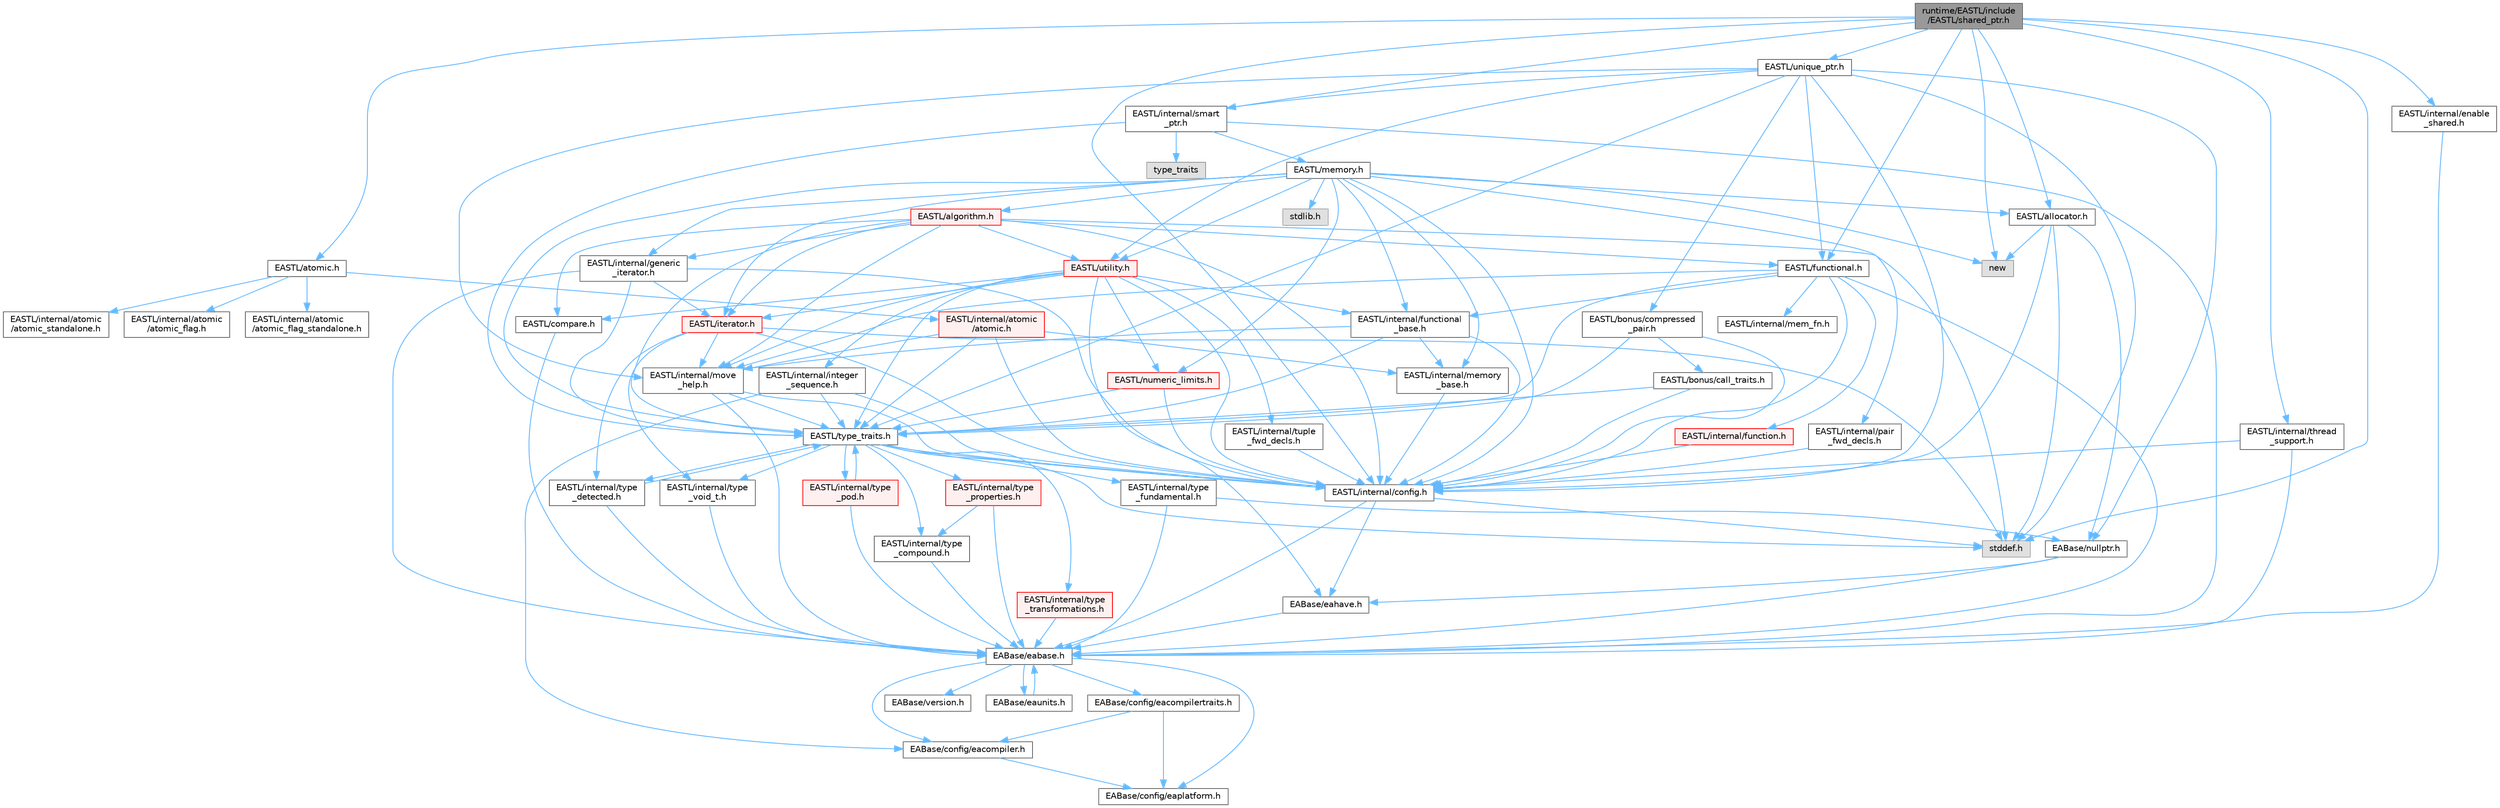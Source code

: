 digraph "runtime/EASTL/include/EASTL/shared_ptr.h"
{
 // LATEX_PDF_SIZE
  bgcolor="transparent";
  edge [fontname=Helvetica,fontsize=10,labelfontname=Helvetica,labelfontsize=10];
  node [fontname=Helvetica,fontsize=10,shape=box,height=0.2,width=0.4];
  Node1 [id="Node000001",label="runtime/EASTL/include\l/EASTL/shared_ptr.h",height=0.2,width=0.4,color="gray40", fillcolor="grey60", style="filled", fontcolor="black",tooltip=" "];
  Node1 -> Node2 [id="edge1_Node000001_Node000002",color="steelblue1",style="solid",tooltip=" "];
  Node2 [id="Node000002",label="EASTL/internal/config.h",height=0.2,width=0.4,color="grey40", fillcolor="white", style="filled",URL="$config_8h.html",tooltip=" "];
  Node2 -> Node3 [id="edge2_Node000002_Node000003",color="steelblue1",style="solid",tooltip=" "];
  Node3 [id="Node000003",label="EABase/eabase.h",height=0.2,width=0.4,color="grey40", fillcolor="white", style="filled",URL="$eabase_8h.html",tooltip=" "];
  Node3 -> Node4 [id="edge3_Node000003_Node000004",color="steelblue1",style="solid",tooltip=" "];
  Node4 [id="Node000004",label="EABase/config/eacompiler.h",height=0.2,width=0.4,color="grey40", fillcolor="white", style="filled",URL="$eacompiler_8h.html",tooltip=" "];
  Node4 -> Node5 [id="edge4_Node000004_Node000005",color="steelblue1",style="solid",tooltip=" "];
  Node5 [id="Node000005",label="EABase/config/eaplatform.h",height=0.2,width=0.4,color="grey40", fillcolor="white", style="filled",URL="$eaplatform_8h.html",tooltip=" "];
  Node3 -> Node6 [id="edge5_Node000003_Node000006",color="steelblue1",style="solid",tooltip=" "];
  Node6 [id="Node000006",label="EABase/config/eacompilertraits.h",height=0.2,width=0.4,color="grey40", fillcolor="white", style="filled",URL="$eacompilertraits_8h.html",tooltip=" "];
  Node6 -> Node5 [id="edge6_Node000006_Node000005",color="steelblue1",style="solid",tooltip=" "];
  Node6 -> Node4 [id="edge7_Node000006_Node000004",color="steelblue1",style="solid",tooltip=" "];
  Node3 -> Node5 [id="edge8_Node000003_Node000005",color="steelblue1",style="solid",tooltip=" "];
  Node3 -> Node7 [id="edge9_Node000003_Node000007",color="steelblue1",style="solid",tooltip=" "];
  Node7 [id="Node000007",label="EABase/version.h",height=0.2,width=0.4,color="grey40", fillcolor="white", style="filled",URL="$_e_a_s_t_l_2packages_2_e_a_base_2include_2_common_2_e_a_base_2version_8h.html",tooltip=" "];
  Node3 -> Node8 [id="edge10_Node000003_Node000008",color="steelblue1",style="solid",tooltip=" "];
  Node8 [id="Node000008",label="EABase/eaunits.h",height=0.2,width=0.4,color="grey40", fillcolor="white", style="filled",URL="$eaunits_8h.html",tooltip=" "];
  Node8 -> Node3 [id="edge11_Node000008_Node000003",color="steelblue1",style="solid",tooltip=" "];
  Node2 -> Node9 [id="edge12_Node000002_Node000009",color="steelblue1",style="solid",tooltip=" "];
  Node9 [id="Node000009",label="EABase/eahave.h",height=0.2,width=0.4,color="grey40", fillcolor="white", style="filled",URL="$eahave_8h.html",tooltip=" "];
  Node9 -> Node3 [id="edge13_Node000009_Node000003",color="steelblue1",style="solid",tooltip=" "];
  Node2 -> Node10 [id="edge14_Node000002_Node000010",color="steelblue1",style="solid",tooltip=" "];
  Node10 [id="Node000010",label="stddef.h",height=0.2,width=0.4,color="grey60", fillcolor="#E0E0E0", style="filled",tooltip=" "];
  Node1 -> Node11 [id="edge15_Node000001_Node000011",color="steelblue1",style="solid",tooltip=" "];
  Node11 [id="Node000011",label="EASTL/internal/smart\l_ptr.h",height=0.2,width=0.4,color="grey40", fillcolor="white", style="filled",URL="$smart__ptr_8h.html",tooltip=" "];
  Node11 -> Node12 [id="edge16_Node000011_Node000012",color="steelblue1",style="solid",tooltip=" "];
  Node12 [id="Node000012",label="type_traits",height=0.2,width=0.4,color="grey60", fillcolor="#E0E0E0", style="filled",tooltip=" "];
  Node11 -> Node3 [id="edge17_Node000011_Node000003",color="steelblue1",style="solid",tooltip=" "];
  Node11 -> Node13 [id="edge18_Node000011_Node000013",color="steelblue1",style="solid",tooltip=" "];
  Node13 [id="Node000013",label="EASTL/memory.h",height=0.2,width=0.4,color="grey40", fillcolor="white", style="filled",URL="$_e_a_s_t_l_2include_2_e_a_s_t_l_2memory_8h.html",tooltip=" "];
  Node13 -> Node2 [id="edge19_Node000013_Node000002",color="steelblue1",style="solid",tooltip=" "];
  Node13 -> Node14 [id="edge20_Node000013_Node000014",color="steelblue1",style="solid",tooltip=" "];
  Node14 [id="Node000014",label="EASTL/internal/memory\l_base.h",height=0.2,width=0.4,color="grey40", fillcolor="white", style="filled",URL="$memory__base_8h.html",tooltip=" "];
  Node14 -> Node2 [id="edge21_Node000014_Node000002",color="steelblue1",style="solid",tooltip=" "];
  Node13 -> Node15 [id="edge22_Node000013_Node000015",color="steelblue1",style="solid",tooltip=" "];
  Node15 [id="Node000015",label="EASTL/internal/generic\l_iterator.h",height=0.2,width=0.4,color="grey40", fillcolor="white", style="filled",URL="$generic__iterator_8h.html",tooltip=" "];
  Node15 -> Node3 [id="edge23_Node000015_Node000003",color="steelblue1",style="solid",tooltip=" "];
  Node15 -> Node2 [id="edge24_Node000015_Node000002",color="steelblue1",style="solid",tooltip=" "];
  Node15 -> Node16 [id="edge25_Node000015_Node000016",color="steelblue1",style="solid",tooltip=" "];
  Node16 [id="Node000016",label="EASTL/iterator.h",height=0.2,width=0.4,color="red", fillcolor="#FFF0F0", style="filled",URL="$_e_a_s_t_l_2include_2_e_a_s_t_l_2iterator_8h.html",tooltip=" "];
  Node16 -> Node2 [id="edge26_Node000016_Node000002",color="steelblue1",style="solid",tooltip=" "];
  Node16 -> Node17 [id="edge27_Node000016_Node000017",color="steelblue1",style="solid",tooltip=" "];
  Node17 [id="Node000017",label="EASTL/internal/move\l_help.h",height=0.2,width=0.4,color="grey40", fillcolor="white", style="filled",URL="$move__help_8h.html",tooltip=" "];
  Node17 -> Node3 [id="edge28_Node000017_Node000003",color="steelblue1",style="solid",tooltip=" "];
  Node17 -> Node2 [id="edge29_Node000017_Node000002",color="steelblue1",style="solid",tooltip=" "];
  Node17 -> Node18 [id="edge30_Node000017_Node000018",color="steelblue1",style="solid",tooltip=" "];
  Node18 [id="Node000018",label="EASTL/type_traits.h",height=0.2,width=0.4,color="grey40", fillcolor="white", style="filled",URL="$_e_a_s_t_l_2include_2_e_a_s_t_l_2type__traits_8h.html",tooltip=" "];
  Node18 -> Node2 [id="edge31_Node000018_Node000002",color="steelblue1",style="solid",tooltip=" "];
  Node18 -> Node10 [id="edge32_Node000018_Node000010",color="steelblue1",style="solid",tooltip=" "];
  Node18 -> Node19 [id="edge33_Node000018_Node000019",color="steelblue1",style="solid",tooltip=" "];
  Node19 [id="Node000019",label="EASTL/internal/type\l_fundamental.h",height=0.2,width=0.4,color="grey40", fillcolor="white", style="filled",URL="$type__fundamental_8h.html",tooltip=" "];
  Node19 -> Node3 [id="edge34_Node000019_Node000003",color="steelblue1",style="solid",tooltip=" "];
  Node19 -> Node20 [id="edge35_Node000019_Node000020",color="steelblue1",style="solid",tooltip=" "];
  Node20 [id="Node000020",label="EABase/nullptr.h",height=0.2,width=0.4,color="grey40", fillcolor="white", style="filled",URL="$nullptr_8h.html",tooltip=" "];
  Node20 -> Node3 [id="edge36_Node000020_Node000003",color="steelblue1",style="solid",tooltip=" "];
  Node20 -> Node9 [id="edge37_Node000020_Node000009",color="steelblue1",style="solid",tooltip=" "];
  Node18 -> Node21 [id="edge38_Node000018_Node000021",color="steelblue1",style="solid",tooltip=" "];
  Node21 [id="Node000021",label="EASTL/internal/type\l_transformations.h",height=0.2,width=0.4,color="red", fillcolor="#FFF0F0", style="filled",URL="$type__transformations_8h.html",tooltip=" "];
  Node21 -> Node3 [id="edge39_Node000021_Node000003",color="steelblue1",style="solid",tooltip=" "];
  Node18 -> Node23 [id="edge40_Node000018_Node000023",color="steelblue1",style="solid",tooltip=" "];
  Node23 [id="Node000023",label="EASTL/internal/type\l_void_t.h",height=0.2,width=0.4,color="grey40", fillcolor="white", style="filled",URL="$type__void__t_8h.html",tooltip=" "];
  Node23 -> Node3 [id="edge41_Node000023_Node000003",color="steelblue1",style="solid",tooltip=" "];
  Node18 -> Node24 [id="edge42_Node000018_Node000024",color="steelblue1",style="solid",tooltip=" "];
  Node24 [id="Node000024",label="EASTL/internal/type\l_properties.h",height=0.2,width=0.4,color="red", fillcolor="#FFF0F0", style="filled",URL="$type__properties_8h.html",tooltip=" "];
  Node24 -> Node3 [id="edge43_Node000024_Node000003",color="steelblue1",style="solid",tooltip=" "];
  Node24 -> Node25 [id="edge44_Node000024_Node000025",color="steelblue1",style="solid",tooltip=" "];
  Node25 [id="Node000025",label="EASTL/internal/type\l_compound.h",height=0.2,width=0.4,color="grey40", fillcolor="white", style="filled",URL="$type__compound_8h.html",tooltip=" "];
  Node25 -> Node3 [id="edge45_Node000025_Node000003",color="steelblue1",style="solid",tooltip=" "];
  Node18 -> Node25 [id="edge46_Node000018_Node000025",color="steelblue1",style="solid",tooltip=" "];
  Node18 -> Node26 [id="edge47_Node000018_Node000026",color="steelblue1",style="solid",tooltip=" "];
  Node26 [id="Node000026",label="EASTL/internal/type\l_pod.h",height=0.2,width=0.4,color="red", fillcolor="#FFF0F0", style="filled",URL="$type__pod_8h.html",tooltip=" "];
  Node26 -> Node3 [id="edge48_Node000026_Node000003",color="steelblue1",style="solid",tooltip=" "];
  Node26 -> Node18 [id="edge49_Node000026_Node000018",color="steelblue1",style="solid",tooltip=" "];
  Node18 -> Node27 [id="edge50_Node000018_Node000027",color="steelblue1",style="solid",tooltip=" "];
  Node27 [id="Node000027",label="EASTL/internal/type\l_detected.h",height=0.2,width=0.4,color="grey40", fillcolor="white", style="filled",URL="$type__detected_8h.html",tooltip=" "];
  Node27 -> Node3 [id="edge51_Node000027_Node000003",color="steelblue1",style="solid",tooltip=" "];
  Node27 -> Node18 [id="edge52_Node000027_Node000018",color="steelblue1",style="solid",tooltip=" "];
  Node16 -> Node27 [id="edge53_Node000016_Node000027",color="steelblue1",style="solid",tooltip=" "];
  Node16 -> Node23 [id="edge54_Node000016_Node000023",color="steelblue1",style="solid",tooltip=" "];
  Node16 -> Node10 [id="edge55_Node000016_Node000010",color="steelblue1",style="solid",tooltip=" "];
  Node15 -> Node18 [id="edge56_Node000015_Node000018",color="steelblue1",style="solid",tooltip=" "];
  Node13 -> Node29 [id="edge57_Node000013_Node000029",color="steelblue1",style="solid",tooltip=" "];
  Node29 [id="Node000029",label="EASTL/internal/pair\l_fwd_decls.h",height=0.2,width=0.4,color="grey40", fillcolor="white", style="filled",URL="$pair__fwd__decls_8h.html",tooltip=" "];
  Node29 -> Node2 [id="edge58_Node000029_Node000002",color="steelblue1",style="solid",tooltip=" "];
  Node13 -> Node30 [id="edge59_Node000013_Node000030",color="steelblue1",style="solid",tooltip=" "];
  Node30 [id="Node000030",label="EASTL/internal/functional\l_base.h",height=0.2,width=0.4,color="grey40", fillcolor="white", style="filled",URL="$functional__base_8h.html",tooltip=" "];
  Node30 -> Node2 [id="edge60_Node000030_Node000002",color="steelblue1",style="solid",tooltip=" "];
  Node30 -> Node14 [id="edge61_Node000030_Node000014",color="steelblue1",style="solid",tooltip=" "];
  Node30 -> Node17 [id="edge62_Node000030_Node000017",color="steelblue1",style="solid",tooltip=" "];
  Node30 -> Node18 [id="edge63_Node000030_Node000018",color="steelblue1",style="solid",tooltip=" "];
  Node13 -> Node31 [id="edge64_Node000013_Node000031",color="steelblue1",style="solid",tooltip=" "];
  Node31 [id="Node000031",label="EASTL/algorithm.h",height=0.2,width=0.4,color="red", fillcolor="#FFF0F0", style="filled",URL="$_e_a_s_t_l_2include_2_e_a_s_t_l_2algorithm_8h.html",tooltip=" "];
  Node31 -> Node2 [id="edge65_Node000031_Node000002",color="steelblue1",style="solid",tooltip=" "];
  Node31 -> Node18 [id="edge66_Node000031_Node000018",color="steelblue1",style="solid",tooltip=" "];
  Node31 -> Node17 [id="edge67_Node000031_Node000017",color="steelblue1",style="solid",tooltip=" "];
  Node31 -> Node16 [id="edge68_Node000031_Node000016",color="steelblue1",style="solid",tooltip=" "];
  Node31 -> Node48 [id="edge69_Node000031_Node000048",color="steelblue1",style="solid",tooltip=" "];
  Node48 [id="Node000048",label="EASTL/functional.h",height=0.2,width=0.4,color="grey40", fillcolor="white", style="filled",URL="$_e_a_s_t_l_2include_2_e_a_s_t_l_2functional_8h.html",tooltip=" "];
  Node48 -> Node3 [id="edge70_Node000048_Node000003",color="steelblue1",style="solid",tooltip=" "];
  Node48 -> Node2 [id="edge71_Node000048_Node000002",color="steelblue1",style="solid",tooltip=" "];
  Node48 -> Node17 [id="edge72_Node000048_Node000017",color="steelblue1",style="solid",tooltip=" "];
  Node48 -> Node18 [id="edge73_Node000048_Node000018",color="steelblue1",style="solid",tooltip=" "];
  Node48 -> Node30 [id="edge74_Node000048_Node000030",color="steelblue1",style="solid",tooltip=" "];
  Node48 -> Node49 [id="edge75_Node000048_Node000049",color="steelblue1",style="solid",tooltip=" "];
  Node49 [id="Node000049",label="EASTL/internal/mem_fn.h",height=0.2,width=0.4,color="grey40", fillcolor="white", style="filled",URL="$mem__fn_8h.html",tooltip=" "];
  Node48 -> Node50 [id="edge76_Node000048_Node000050",color="steelblue1",style="solid",tooltip=" "];
  Node50 [id="Node000050",label="EASTL/internal/function.h",height=0.2,width=0.4,color="red", fillcolor="#FFF0F0", style="filled",URL="$_e_a_s_t_l_2include_2_e_a_s_t_l_2internal_2function_8h.html",tooltip=" "];
  Node50 -> Node2 [id="edge77_Node000050_Node000002",color="steelblue1",style="solid",tooltip=" "];
  Node31 -> Node54 [id="edge78_Node000031_Node000054",color="steelblue1",style="solid",tooltip=" "];
  Node54 [id="Node000054",label="EASTL/utility.h",height=0.2,width=0.4,color="red", fillcolor="#FFF0F0", style="filled",URL="$_e_a_s_t_l_2include_2_e_a_s_t_l_2utility_8h.html",tooltip=" "];
  Node54 -> Node2 [id="edge79_Node000054_Node000002",color="steelblue1",style="solid",tooltip=" "];
  Node54 -> Node18 [id="edge80_Node000054_Node000018",color="steelblue1",style="solid",tooltip=" "];
  Node54 -> Node16 [id="edge81_Node000054_Node000016",color="steelblue1",style="solid",tooltip=" "];
  Node54 -> Node55 [id="edge82_Node000054_Node000055",color="steelblue1",style="solid",tooltip=" "];
  Node55 [id="Node000055",label="EASTL/numeric_limits.h",height=0.2,width=0.4,color="red", fillcolor="#FFF0F0", style="filled",URL="$numeric__limits_8h.html",tooltip=" "];
  Node55 -> Node2 [id="edge83_Node000055_Node000002",color="steelblue1",style="solid",tooltip=" "];
  Node55 -> Node18 [id="edge84_Node000055_Node000018",color="steelblue1",style="solid",tooltip=" "];
  Node54 -> Node57 [id="edge85_Node000054_Node000057",color="steelblue1",style="solid",tooltip=" "];
  Node57 [id="Node000057",label="EASTL/compare.h",height=0.2,width=0.4,color="grey40", fillcolor="white", style="filled",URL="$compare_8h.html",tooltip=" "];
  Node57 -> Node3 [id="edge86_Node000057_Node000003",color="steelblue1",style="solid",tooltip=" "];
  Node54 -> Node30 [id="edge87_Node000054_Node000030",color="steelblue1",style="solid",tooltip=" "];
  Node54 -> Node17 [id="edge88_Node000054_Node000017",color="steelblue1",style="solid",tooltip=" "];
  Node54 -> Node9 [id="edge89_Node000054_Node000009",color="steelblue1",style="solid",tooltip=" "];
  Node54 -> Node58 [id="edge90_Node000054_Node000058",color="steelblue1",style="solid",tooltip=" "];
  Node58 [id="Node000058",label="EASTL/internal/integer\l_sequence.h",height=0.2,width=0.4,color="grey40", fillcolor="white", style="filled",URL="$integer__sequence_8h.html",tooltip=" "];
  Node58 -> Node4 [id="edge91_Node000058_Node000004",color="steelblue1",style="solid",tooltip=" "];
  Node58 -> Node2 [id="edge92_Node000058_Node000002",color="steelblue1",style="solid",tooltip=" "];
  Node58 -> Node18 [id="edge93_Node000058_Node000018",color="steelblue1",style="solid",tooltip=" "];
  Node54 -> Node59 [id="edge94_Node000054_Node000059",color="steelblue1",style="solid",tooltip=" "];
  Node59 [id="Node000059",label="EASTL/internal/tuple\l_fwd_decls.h",height=0.2,width=0.4,color="grey40", fillcolor="white", style="filled",URL="$tuple__fwd__decls_8h.html",tooltip=" "];
  Node59 -> Node2 [id="edge95_Node000059_Node000002",color="steelblue1",style="solid",tooltip=" "];
  Node31 -> Node15 [id="edge96_Node000031_Node000015",color="steelblue1",style="solid",tooltip=" "];
  Node31 -> Node57 [id="edge97_Node000031_Node000057",color="steelblue1",style="solid",tooltip=" "];
  Node31 -> Node10 [id="edge98_Node000031_Node000010",color="steelblue1",style="solid",tooltip=" "];
  Node13 -> Node18 [id="edge99_Node000013_Node000018",color="steelblue1",style="solid",tooltip=" "];
  Node13 -> Node52 [id="edge100_Node000013_Node000052",color="steelblue1",style="solid",tooltip=" "];
  Node52 [id="Node000052",label="EASTL/allocator.h",height=0.2,width=0.4,color="grey40", fillcolor="white", style="filled",URL="$allocator_8h.html",tooltip=" "];
  Node52 -> Node2 [id="edge101_Node000052_Node000002",color="steelblue1",style="solid",tooltip=" "];
  Node52 -> Node20 [id="edge102_Node000052_Node000020",color="steelblue1",style="solid",tooltip=" "];
  Node52 -> Node10 [id="edge103_Node000052_Node000010",color="steelblue1",style="solid",tooltip=" "];
  Node52 -> Node44 [id="edge104_Node000052_Node000044",color="steelblue1",style="solid",tooltip=" "];
  Node44 [id="Node000044",label="new",height=0.2,width=0.4,color="grey60", fillcolor="#E0E0E0", style="filled",tooltip=" "];
  Node13 -> Node16 [id="edge105_Node000013_Node000016",color="steelblue1",style="solid",tooltip=" "];
  Node13 -> Node54 [id="edge106_Node000013_Node000054",color="steelblue1",style="solid",tooltip=" "];
  Node13 -> Node55 [id="edge107_Node000013_Node000055",color="steelblue1",style="solid",tooltip=" "];
  Node13 -> Node70 [id="edge108_Node000013_Node000070",color="steelblue1",style="solid",tooltip=" "];
  Node70 [id="Node000070",label="stdlib.h",height=0.2,width=0.4,color="grey60", fillcolor="#E0E0E0", style="filled",tooltip=" "];
  Node13 -> Node44 [id="edge109_Node000013_Node000044",color="steelblue1",style="solid",tooltip=" "];
  Node11 -> Node18 [id="edge110_Node000011_Node000018",color="steelblue1",style="solid",tooltip=" "];
  Node1 -> Node71 [id="edge111_Node000001_Node000071",color="steelblue1",style="solid",tooltip=" "];
  Node71 [id="Node000071",label="EASTL/internal/thread\l_support.h",height=0.2,width=0.4,color="grey40", fillcolor="white", style="filled",URL="$thread__support_8h.html",tooltip=" "];
  Node71 -> Node3 [id="edge112_Node000071_Node000003",color="steelblue1",style="solid",tooltip=" "];
  Node71 -> Node2 [id="edge113_Node000071_Node000002",color="steelblue1",style="solid",tooltip=" "];
  Node1 -> Node45 [id="edge114_Node000001_Node000045",color="steelblue1",style="solid",tooltip=" "];
  Node45 [id="Node000045",label="EASTL/unique_ptr.h",height=0.2,width=0.4,color="grey40", fillcolor="white", style="filled",URL="$unique__ptr_8h.html",tooltip=" "];
  Node45 -> Node20 [id="edge115_Node000045_Node000020",color="steelblue1",style="solid",tooltip=" "];
  Node45 -> Node46 [id="edge116_Node000045_Node000046",color="steelblue1",style="solid",tooltip=" "];
  Node46 [id="Node000046",label="EASTL/bonus/compressed\l_pair.h",height=0.2,width=0.4,color="grey40", fillcolor="white", style="filled",URL="$compressed__pair_8h.html",tooltip=" "];
  Node46 -> Node2 [id="edge117_Node000046_Node000002",color="steelblue1",style="solid",tooltip=" "];
  Node46 -> Node18 [id="edge118_Node000046_Node000018",color="steelblue1",style="solid",tooltip=" "];
  Node46 -> Node47 [id="edge119_Node000046_Node000047",color="steelblue1",style="solid",tooltip=" "];
  Node47 [id="Node000047",label="EASTL/bonus/call_traits.h",height=0.2,width=0.4,color="grey40", fillcolor="white", style="filled",URL="$call__traits_8h.html",tooltip=" "];
  Node47 -> Node2 [id="edge120_Node000047_Node000002",color="steelblue1",style="solid",tooltip=" "];
  Node47 -> Node18 [id="edge121_Node000047_Node000018",color="steelblue1",style="solid",tooltip=" "];
  Node45 -> Node48 [id="edge122_Node000045_Node000048",color="steelblue1",style="solid",tooltip=" "];
  Node45 -> Node2 [id="edge123_Node000045_Node000002",color="steelblue1",style="solid",tooltip=" "];
  Node45 -> Node17 [id="edge124_Node000045_Node000017",color="steelblue1",style="solid",tooltip=" "];
  Node45 -> Node11 [id="edge125_Node000045_Node000011",color="steelblue1",style="solid",tooltip=" "];
  Node45 -> Node18 [id="edge126_Node000045_Node000018",color="steelblue1",style="solid",tooltip=" "];
  Node45 -> Node54 [id="edge127_Node000045_Node000054",color="steelblue1",style="solid",tooltip=" "];
  Node45 -> Node10 [id="edge128_Node000045_Node000010",color="steelblue1",style="solid",tooltip=" "];
  Node1 -> Node48 [id="edge129_Node000001_Node000048",color="steelblue1",style="solid",tooltip=" "];
  Node1 -> Node52 [id="edge130_Node000001_Node000052",color="steelblue1",style="solid",tooltip=" "];
  Node1 -> Node72 [id="edge131_Node000001_Node000072",color="steelblue1",style="solid",tooltip=" "];
  Node72 [id="Node000072",label="EASTL/atomic.h",height=0.2,width=0.4,color="grey40", fillcolor="white", style="filled",URL="$_e_a_s_t_l_2include_2_e_a_s_t_l_2atomic_8h.html",tooltip=" "];
  Node72 -> Node73 [id="edge132_Node000072_Node000073",color="steelblue1",style="solid",tooltip=" "];
  Node73 [id="Node000073",label="EASTL/internal/atomic\l/atomic.h",height=0.2,width=0.4,color="red", fillcolor="#FFF0F0", style="filled",URL="$_e_a_s_t_l_2include_2_e_a_s_t_l_2internal_2atomic_2atomic_8h.html",tooltip=" "];
  Node73 -> Node2 [id="edge133_Node000073_Node000002",color="steelblue1",style="solid",tooltip=" "];
  Node73 -> Node17 [id="edge134_Node000073_Node000017",color="steelblue1",style="solid",tooltip=" "];
  Node73 -> Node14 [id="edge135_Node000073_Node000014",color="steelblue1",style="solid",tooltip=" "];
  Node73 -> Node18 [id="edge136_Node000073_Node000018",color="steelblue1",style="solid",tooltip=" "];
  Node72 -> Node146 [id="edge137_Node000072_Node000146",color="steelblue1",style="solid",tooltip=" "];
  Node146 [id="Node000146",label="EASTL/internal/atomic\l/atomic_standalone.h",height=0.2,width=0.4,color="grey40", fillcolor="white", style="filled",URL="$atomic__standalone_8h.html",tooltip=" "];
  Node72 -> Node147 [id="edge138_Node000072_Node000147",color="steelblue1",style="solid",tooltip=" "];
  Node147 [id="Node000147",label="EASTL/internal/atomic\l/atomic_flag.h",height=0.2,width=0.4,color="grey40", fillcolor="white", style="filled",URL="$atomic__flag_8h.html",tooltip=" "];
  Node72 -> Node148 [id="edge139_Node000072_Node000148",color="steelblue1",style="solid",tooltip=" "];
  Node148 [id="Node000148",label="EASTL/internal/atomic\l/atomic_flag_standalone.h",height=0.2,width=0.4,color="grey40", fillcolor="white", style="filled",URL="$atomic__flag__standalone_8h.html",tooltip=" "];
  Node1 -> Node44 [id="edge140_Node000001_Node000044",color="steelblue1",style="solid",tooltip=" "];
  Node1 -> Node10 [id="edge141_Node000001_Node000010",color="steelblue1",style="solid",tooltip=" "];
  Node1 -> Node149 [id="edge142_Node000001_Node000149",color="steelblue1",style="solid",tooltip=" "];
  Node149 [id="Node000149",label="EASTL/internal/enable\l_shared.h",height=0.2,width=0.4,color="grey40", fillcolor="white", style="filled",URL="$enable__shared_8h.html",tooltip=" "];
  Node149 -> Node3 [id="edge143_Node000149_Node000003",color="steelblue1",style="solid",tooltip=" "];
}

